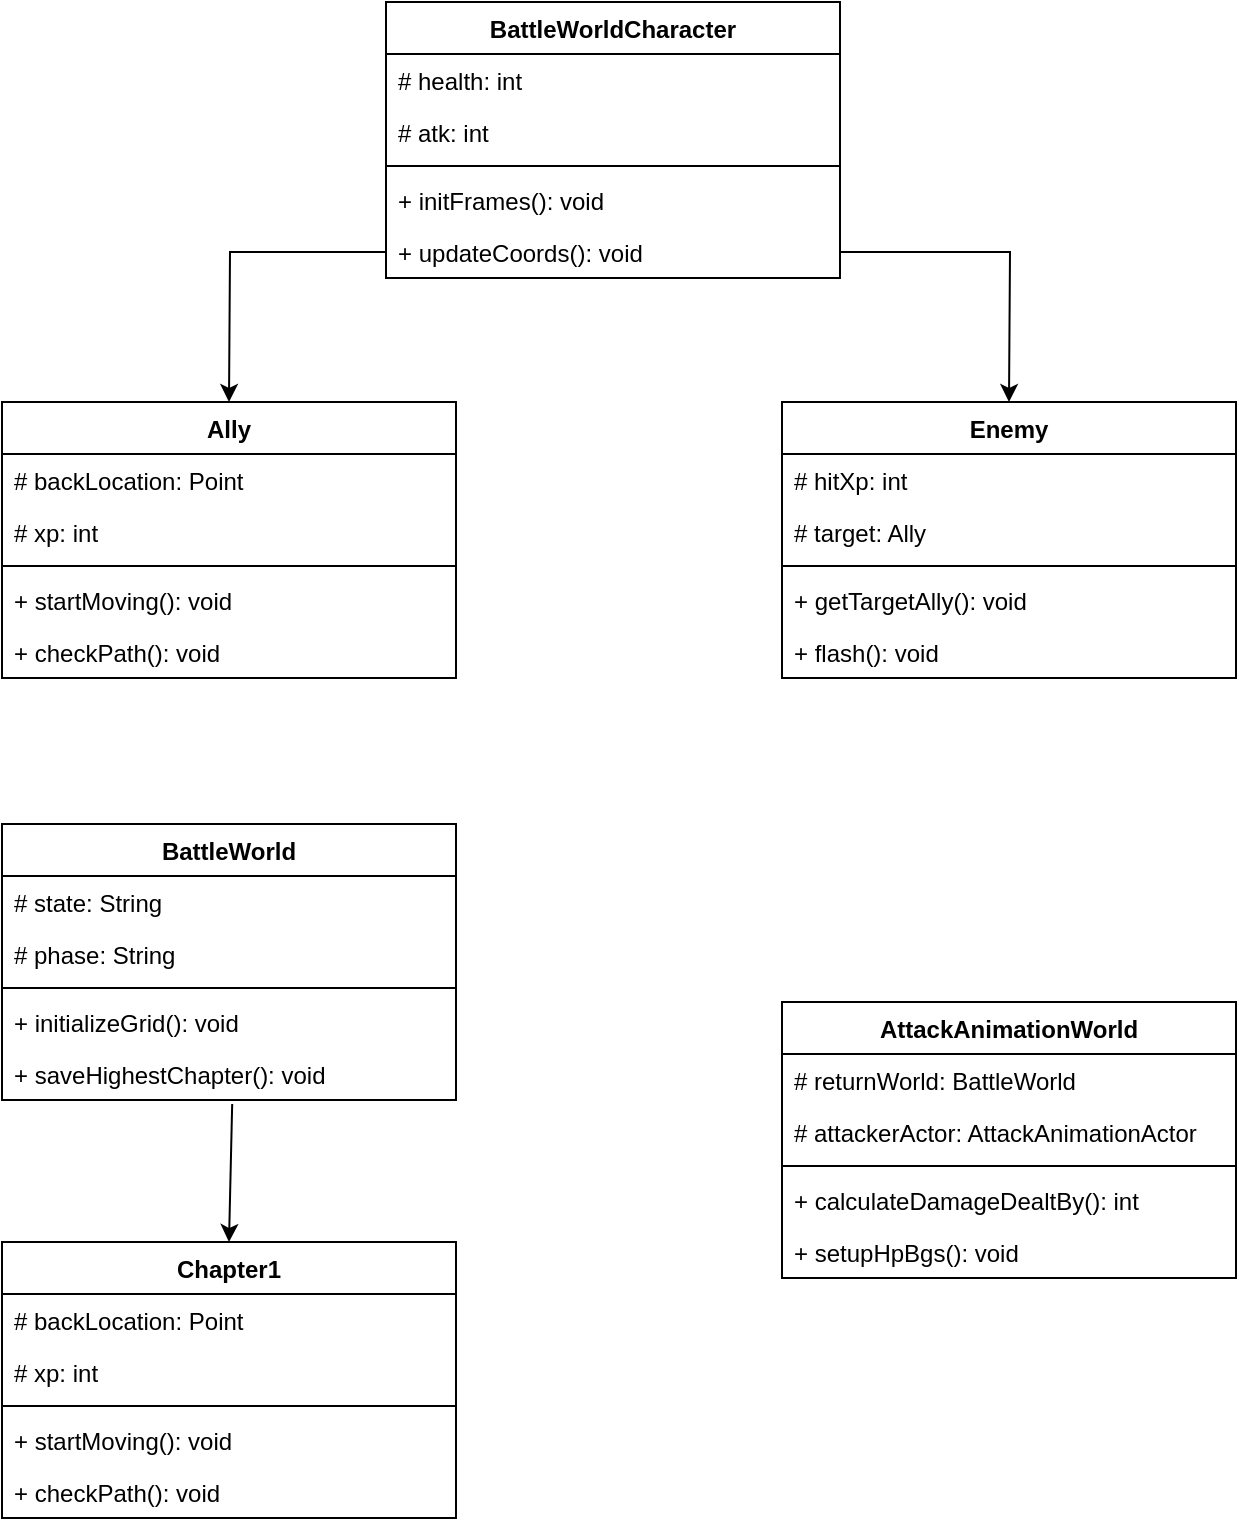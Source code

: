 <mxfile version="20.8.10" type="github"><diagram name="Page-1" id="Jeb8Cu3JDrhdD-uhvkMB"><mxGraphModel dx="954" dy="551" grid="1" gridSize="10" guides="1" tooltips="1" connect="1" arrows="1" fold="1" page="1" pageScale="1" pageWidth="850" pageHeight="1100" math="0" shadow="0"><root><mxCell id="0"/><mxCell id="1" parent="0"/><mxCell id="wErec2ymmhcHfhgzPg6H-1" value="BattleWorldCharacter" style="swimlane;fontStyle=1;align=center;verticalAlign=top;childLayout=stackLayout;horizontal=1;startSize=26;horizontalStack=0;resizeParent=1;resizeParentMax=0;resizeLast=0;collapsible=1;marginBottom=0;" vertex="1" parent="1"><mxGeometry x="312" y="97" width="227" height="138" as="geometry"/></mxCell><mxCell id="wErec2ymmhcHfhgzPg6H-2" value="# health: int" style="text;strokeColor=none;fillColor=none;align=left;verticalAlign=top;spacingLeft=4;spacingRight=4;overflow=hidden;rotatable=0;points=[[0,0.5],[1,0.5]];portConstraint=eastwest;" vertex="1" parent="wErec2ymmhcHfhgzPg6H-1"><mxGeometry y="26" width="227" height="26" as="geometry"/></mxCell><mxCell id="wErec2ymmhcHfhgzPg6H-3" value="# atk: int " style="text;strokeColor=none;fillColor=none;align=left;verticalAlign=top;spacingLeft=4;spacingRight=4;overflow=hidden;rotatable=0;points=[[0,0.5],[1,0.5]];portConstraint=eastwest;" vertex="1" parent="wErec2ymmhcHfhgzPg6H-1"><mxGeometry y="52" width="227" height="26" as="geometry"/></mxCell><mxCell id="wErec2ymmhcHfhgzPg6H-4" value="" style="line;strokeWidth=1;fillColor=none;align=left;verticalAlign=middle;spacingTop=-1;spacingLeft=3;spacingRight=3;rotatable=0;labelPosition=right;points=[];portConstraint=eastwest;strokeColor=inherit;" vertex="1" parent="wErec2ymmhcHfhgzPg6H-1"><mxGeometry y="78" width="227" height="8" as="geometry"/></mxCell><mxCell id="wErec2ymmhcHfhgzPg6H-5" value="+ initFrames(): void" style="text;strokeColor=none;fillColor=none;align=left;verticalAlign=top;spacingLeft=4;spacingRight=4;overflow=hidden;rotatable=0;points=[[0,0.5],[1,0.5]];portConstraint=eastwest;" vertex="1" parent="wErec2ymmhcHfhgzPg6H-1"><mxGeometry y="86" width="227" height="26" as="geometry"/></mxCell><mxCell id="wErec2ymmhcHfhgzPg6H-6" value="+ updateCoords(): void" style="text;strokeColor=none;fillColor=none;align=left;verticalAlign=top;spacingLeft=4;spacingRight=4;overflow=hidden;rotatable=0;points=[[0,0.5],[1,0.5]];portConstraint=eastwest;" vertex="1" parent="wErec2ymmhcHfhgzPg6H-1"><mxGeometry y="112" width="227" height="26" as="geometry"/></mxCell><mxCell id="wErec2ymmhcHfhgzPg6H-7" value="" style="endArrow=classic;html=1;rounded=0;exitX=0;exitY=0.5;exitDx=0;exitDy=0;entryX=0.5;entryY=0;entryDx=0;entryDy=0;" edge="1" parent="1" source="wErec2ymmhcHfhgzPg6H-6" target="wErec2ymmhcHfhgzPg6H-8"><mxGeometry width="50" height="50" relative="1" as="geometry"><mxPoint x="270" y="187" as="sourcePoint"/><mxPoint x="230" y="307" as="targetPoint"/><Array as="points"><mxPoint x="234" y="222"/></Array></mxGeometry></mxCell><mxCell id="wErec2ymmhcHfhgzPg6H-8" value="Ally" style="swimlane;fontStyle=1;align=center;verticalAlign=top;childLayout=stackLayout;horizontal=1;startSize=26;horizontalStack=0;resizeParent=1;resizeParentMax=0;resizeLast=0;collapsible=1;marginBottom=0;" vertex="1" parent="1"><mxGeometry x="120" y="297" width="227" height="138" as="geometry"/></mxCell><mxCell id="wErec2ymmhcHfhgzPg6H-9" value="# backLocation: Point" style="text;strokeColor=none;fillColor=none;align=left;verticalAlign=top;spacingLeft=4;spacingRight=4;overflow=hidden;rotatable=0;points=[[0,0.5],[1,0.5]];portConstraint=eastwest;" vertex="1" parent="wErec2ymmhcHfhgzPg6H-8"><mxGeometry y="26" width="227" height="26" as="geometry"/></mxCell><mxCell id="wErec2ymmhcHfhgzPg6H-10" value="# xp: int" style="text;strokeColor=none;fillColor=none;align=left;verticalAlign=top;spacingLeft=4;spacingRight=4;overflow=hidden;rotatable=0;points=[[0,0.5],[1,0.5]];portConstraint=eastwest;" vertex="1" parent="wErec2ymmhcHfhgzPg6H-8"><mxGeometry y="52" width="227" height="26" as="geometry"/></mxCell><mxCell id="wErec2ymmhcHfhgzPg6H-11" value="" style="line;strokeWidth=1;fillColor=none;align=left;verticalAlign=middle;spacingTop=-1;spacingLeft=3;spacingRight=3;rotatable=0;labelPosition=right;points=[];portConstraint=eastwest;strokeColor=inherit;" vertex="1" parent="wErec2ymmhcHfhgzPg6H-8"><mxGeometry y="78" width="227" height="8" as="geometry"/></mxCell><mxCell id="wErec2ymmhcHfhgzPg6H-12" value="+ startMoving(): void" style="text;strokeColor=none;fillColor=none;align=left;verticalAlign=top;spacingLeft=4;spacingRight=4;overflow=hidden;rotatable=0;points=[[0,0.5],[1,0.5]];portConstraint=eastwest;" vertex="1" parent="wErec2ymmhcHfhgzPg6H-8"><mxGeometry y="86" width="227" height="26" as="geometry"/></mxCell><mxCell id="wErec2ymmhcHfhgzPg6H-13" value="+ checkPath(): void" style="text;strokeColor=none;fillColor=none;align=left;verticalAlign=top;spacingLeft=4;spacingRight=4;overflow=hidden;rotatable=0;points=[[0,0.5],[1,0.5]];portConstraint=eastwest;" vertex="1" parent="wErec2ymmhcHfhgzPg6H-8"><mxGeometry y="112" width="227" height="26" as="geometry"/></mxCell><mxCell id="wErec2ymmhcHfhgzPg6H-16" value="" style="endArrow=classic;html=1;rounded=0;exitX=1;exitY=0.5;exitDx=0;exitDy=0;entryX=0.5;entryY=0;entryDx=0;entryDy=0;" edge="1" parent="1" source="wErec2ymmhcHfhgzPg6H-6" target="wErec2ymmhcHfhgzPg6H-17"><mxGeometry width="50" height="50" relative="1" as="geometry"><mxPoint x="390" y="287" as="sourcePoint"/><mxPoint x="630" y="297" as="targetPoint"/><Array as="points"><mxPoint x="624" y="222"/></Array></mxGeometry></mxCell><mxCell id="wErec2ymmhcHfhgzPg6H-17" value="Enemy" style="swimlane;fontStyle=1;align=center;verticalAlign=top;childLayout=stackLayout;horizontal=1;startSize=26;horizontalStack=0;resizeParent=1;resizeParentMax=0;resizeLast=0;collapsible=1;marginBottom=0;" vertex="1" parent="1"><mxGeometry x="510" y="297" width="227" height="138" as="geometry"/></mxCell><mxCell id="wErec2ymmhcHfhgzPg6H-18" value="# hitXp: int" style="text;strokeColor=none;fillColor=none;align=left;verticalAlign=top;spacingLeft=4;spacingRight=4;overflow=hidden;rotatable=0;points=[[0,0.5],[1,0.5]];portConstraint=eastwest;" vertex="1" parent="wErec2ymmhcHfhgzPg6H-17"><mxGeometry y="26" width="227" height="26" as="geometry"/></mxCell><mxCell id="wErec2ymmhcHfhgzPg6H-19" value="# target: Ally" style="text;strokeColor=none;fillColor=none;align=left;verticalAlign=top;spacingLeft=4;spacingRight=4;overflow=hidden;rotatable=0;points=[[0,0.5],[1,0.5]];portConstraint=eastwest;" vertex="1" parent="wErec2ymmhcHfhgzPg6H-17"><mxGeometry y="52" width="227" height="26" as="geometry"/></mxCell><mxCell id="wErec2ymmhcHfhgzPg6H-20" value="" style="line;strokeWidth=1;fillColor=none;align=left;verticalAlign=middle;spacingTop=-1;spacingLeft=3;spacingRight=3;rotatable=0;labelPosition=right;points=[];portConstraint=eastwest;strokeColor=inherit;" vertex="1" parent="wErec2ymmhcHfhgzPg6H-17"><mxGeometry y="78" width="227" height="8" as="geometry"/></mxCell><mxCell id="wErec2ymmhcHfhgzPg6H-21" value="+ getTargetAlly(): void" style="text;strokeColor=none;fillColor=none;align=left;verticalAlign=top;spacingLeft=4;spacingRight=4;overflow=hidden;rotatable=0;points=[[0,0.5],[1,0.5]];portConstraint=eastwest;" vertex="1" parent="wErec2ymmhcHfhgzPg6H-17"><mxGeometry y="86" width="227" height="26" as="geometry"/></mxCell><mxCell id="wErec2ymmhcHfhgzPg6H-22" value="+ flash(): void" style="text;strokeColor=none;fillColor=none;align=left;verticalAlign=top;spacingLeft=4;spacingRight=4;overflow=hidden;rotatable=0;points=[[0,0.5],[1,0.5]];portConstraint=eastwest;" vertex="1" parent="wErec2ymmhcHfhgzPg6H-17"><mxGeometry y="112" width="227" height="26" as="geometry"/></mxCell><mxCell id="wErec2ymmhcHfhgzPg6H-23" value="BattleWorld" style="swimlane;fontStyle=1;align=center;verticalAlign=top;childLayout=stackLayout;horizontal=1;startSize=26;horizontalStack=0;resizeParent=1;resizeParentMax=0;resizeLast=0;collapsible=1;marginBottom=0;" vertex="1" parent="1"><mxGeometry x="120" y="508" width="227" height="138" as="geometry"/></mxCell><mxCell id="wErec2ymmhcHfhgzPg6H-24" value="# state: String" style="text;strokeColor=none;fillColor=none;align=left;verticalAlign=top;spacingLeft=4;spacingRight=4;overflow=hidden;rotatable=0;points=[[0,0.5],[1,0.5]];portConstraint=eastwest;" vertex="1" parent="wErec2ymmhcHfhgzPg6H-23"><mxGeometry y="26" width="227" height="26" as="geometry"/></mxCell><mxCell id="wErec2ymmhcHfhgzPg6H-25" value="# phase: String" style="text;strokeColor=none;fillColor=none;align=left;verticalAlign=top;spacingLeft=4;spacingRight=4;overflow=hidden;rotatable=0;points=[[0,0.5],[1,0.5]];portConstraint=eastwest;" vertex="1" parent="wErec2ymmhcHfhgzPg6H-23"><mxGeometry y="52" width="227" height="26" as="geometry"/></mxCell><mxCell id="wErec2ymmhcHfhgzPg6H-26" value="" style="line;strokeWidth=1;fillColor=none;align=left;verticalAlign=middle;spacingTop=-1;spacingLeft=3;spacingRight=3;rotatable=0;labelPosition=right;points=[];portConstraint=eastwest;strokeColor=inherit;" vertex="1" parent="wErec2ymmhcHfhgzPg6H-23"><mxGeometry y="78" width="227" height="8" as="geometry"/></mxCell><mxCell id="wErec2ymmhcHfhgzPg6H-27" value="+ initializeGrid(): void" style="text;strokeColor=none;fillColor=none;align=left;verticalAlign=top;spacingLeft=4;spacingRight=4;overflow=hidden;rotatable=0;points=[[0,0.5],[1,0.5]];portConstraint=eastwest;" vertex="1" parent="wErec2ymmhcHfhgzPg6H-23"><mxGeometry y="86" width="227" height="26" as="geometry"/></mxCell><mxCell id="wErec2ymmhcHfhgzPg6H-28" value="+ saveHighestChapter(): void" style="text;strokeColor=none;fillColor=none;align=left;verticalAlign=top;spacingLeft=4;spacingRight=4;overflow=hidden;rotatable=0;points=[[0,0.5],[1,0.5]];portConstraint=eastwest;" vertex="1" parent="wErec2ymmhcHfhgzPg6H-23"><mxGeometry y="112" width="227" height="26" as="geometry"/></mxCell><mxCell id="wErec2ymmhcHfhgzPg6H-30" value="Chapter1" style="swimlane;fontStyle=1;align=center;verticalAlign=top;childLayout=stackLayout;horizontal=1;startSize=26;horizontalStack=0;resizeParent=1;resizeParentMax=0;resizeLast=0;collapsible=1;marginBottom=0;" vertex="1" parent="1"><mxGeometry x="120" y="717" width="227" height="138" as="geometry"/></mxCell><mxCell id="wErec2ymmhcHfhgzPg6H-31" value="# backLocation: Point" style="text;strokeColor=none;fillColor=none;align=left;verticalAlign=top;spacingLeft=4;spacingRight=4;overflow=hidden;rotatable=0;points=[[0,0.5],[1,0.5]];portConstraint=eastwest;" vertex="1" parent="wErec2ymmhcHfhgzPg6H-30"><mxGeometry y="26" width="227" height="26" as="geometry"/></mxCell><mxCell id="wErec2ymmhcHfhgzPg6H-32" value="# xp: int" style="text;strokeColor=none;fillColor=none;align=left;verticalAlign=top;spacingLeft=4;spacingRight=4;overflow=hidden;rotatable=0;points=[[0,0.5],[1,0.5]];portConstraint=eastwest;" vertex="1" parent="wErec2ymmhcHfhgzPg6H-30"><mxGeometry y="52" width="227" height="26" as="geometry"/></mxCell><mxCell id="wErec2ymmhcHfhgzPg6H-33" value="" style="line;strokeWidth=1;fillColor=none;align=left;verticalAlign=middle;spacingTop=-1;spacingLeft=3;spacingRight=3;rotatable=0;labelPosition=right;points=[];portConstraint=eastwest;strokeColor=inherit;" vertex="1" parent="wErec2ymmhcHfhgzPg6H-30"><mxGeometry y="78" width="227" height="8" as="geometry"/></mxCell><mxCell id="wErec2ymmhcHfhgzPg6H-34" value="+ startMoving(): void" style="text;strokeColor=none;fillColor=none;align=left;verticalAlign=top;spacingLeft=4;spacingRight=4;overflow=hidden;rotatable=0;points=[[0,0.5],[1,0.5]];portConstraint=eastwest;" vertex="1" parent="wErec2ymmhcHfhgzPg6H-30"><mxGeometry y="86" width="227" height="26" as="geometry"/></mxCell><mxCell id="wErec2ymmhcHfhgzPg6H-35" value="+ checkPath(): void" style="text;strokeColor=none;fillColor=none;align=left;verticalAlign=top;spacingLeft=4;spacingRight=4;overflow=hidden;rotatable=0;points=[[0,0.5],[1,0.5]];portConstraint=eastwest;" vertex="1" parent="wErec2ymmhcHfhgzPg6H-30"><mxGeometry y="112" width="227" height="26" as="geometry"/></mxCell><mxCell id="wErec2ymmhcHfhgzPg6H-37" value="AttackAnimationWorld" style="swimlane;fontStyle=1;align=center;verticalAlign=top;childLayout=stackLayout;horizontal=1;startSize=26;horizontalStack=0;resizeParent=1;resizeParentMax=0;resizeLast=0;collapsible=1;marginBottom=0;" vertex="1" parent="1"><mxGeometry x="510" y="597" width="227" height="138" as="geometry"/></mxCell><mxCell id="wErec2ymmhcHfhgzPg6H-38" value="# returnWorld: BattleWorld" style="text;strokeColor=none;fillColor=none;align=left;verticalAlign=top;spacingLeft=4;spacingRight=4;overflow=hidden;rotatable=0;points=[[0,0.5],[1,0.5]];portConstraint=eastwest;" vertex="1" parent="wErec2ymmhcHfhgzPg6H-37"><mxGeometry y="26" width="227" height="26" as="geometry"/></mxCell><mxCell id="wErec2ymmhcHfhgzPg6H-39" value="# attackerActor: AttackAnimationActor" style="text;strokeColor=none;fillColor=none;align=left;verticalAlign=top;spacingLeft=4;spacingRight=4;overflow=hidden;rotatable=0;points=[[0,0.5],[1,0.5]];portConstraint=eastwest;" vertex="1" parent="wErec2ymmhcHfhgzPg6H-37"><mxGeometry y="52" width="227" height="26" as="geometry"/></mxCell><mxCell id="wErec2ymmhcHfhgzPg6H-40" value="" style="line;strokeWidth=1;fillColor=none;align=left;verticalAlign=middle;spacingTop=-1;spacingLeft=3;spacingRight=3;rotatable=0;labelPosition=right;points=[];portConstraint=eastwest;strokeColor=inherit;" vertex="1" parent="wErec2ymmhcHfhgzPg6H-37"><mxGeometry y="78" width="227" height="8" as="geometry"/></mxCell><mxCell id="wErec2ymmhcHfhgzPg6H-41" value="+ calculateDamageDealtBy(): int" style="text;strokeColor=none;fillColor=none;align=left;verticalAlign=top;spacingLeft=4;spacingRight=4;overflow=hidden;rotatable=0;points=[[0,0.5],[1,0.5]];portConstraint=eastwest;" vertex="1" parent="wErec2ymmhcHfhgzPg6H-37"><mxGeometry y="86" width="227" height="26" as="geometry"/></mxCell><mxCell id="wErec2ymmhcHfhgzPg6H-42" value="+ setupHpBgs(): void" style="text;strokeColor=none;fillColor=none;align=left;verticalAlign=top;spacingLeft=4;spacingRight=4;overflow=hidden;rotatable=0;points=[[0,0.5],[1,0.5]];portConstraint=eastwest;" vertex="1" parent="wErec2ymmhcHfhgzPg6H-37"><mxGeometry y="112" width="227" height="26" as="geometry"/></mxCell><mxCell id="wErec2ymmhcHfhgzPg6H-43" value="" style="endArrow=classic;html=1;rounded=0;exitX=0.507;exitY=1.077;exitDx=0;exitDy=0;exitPerimeter=0;entryX=0.5;entryY=0;entryDx=0;entryDy=0;" edge="1" parent="1" source="wErec2ymmhcHfhgzPg6H-28" target="wErec2ymmhcHfhgzPg6H-30"><mxGeometry width="50" height="50" relative="1" as="geometry"><mxPoint x="370" y="547" as="sourcePoint"/><mxPoint x="420" y="497" as="targetPoint"/></mxGeometry></mxCell></root></mxGraphModel></diagram></mxfile>